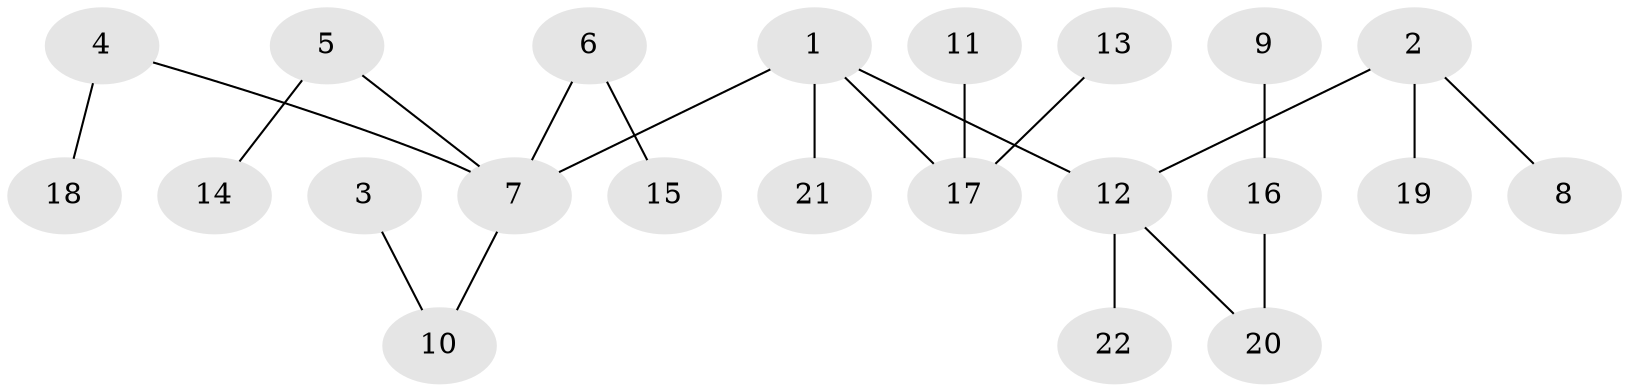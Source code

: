 // original degree distribution, {4: 0.05714285714285714, 5: 0.014285714285714285, 6: 0.014285714285714285, 2: 0.3, 3: 0.18571428571428572, 1: 0.42857142857142855}
// Generated by graph-tools (version 1.1) at 2025/37/03/04/25 23:37:29]
// undirected, 22 vertices, 21 edges
graph export_dot {
  node [color=gray90,style=filled];
  1;
  2;
  3;
  4;
  5;
  6;
  7;
  8;
  9;
  10;
  11;
  12;
  13;
  14;
  15;
  16;
  17;
  18;
  19;
  20;
  21;
  22;
  1 -- 7 [weight=1.0];
  1 -- 12 [weight=1.0];
  1 -- 17 [weight=1.0];
  1 -- 21 [weight=1.0];
  2 -- 8 [weight=1.0];
  2 -- 12 [weight=1.0];
  2 -- 19 [weight=1.0];
  3 -- 10 [weight=1.0];
  4 -- 7 [weight=1.0];
  4 -- 18 [weight=1.0];
  5 -- 7 [weight=1.0];
  5 -- 14 [weight=1.0];
  6 -- 7 [weight=1.0];
  6 -- 15 [weight=1.0];
  7 -- 10 [weight=1.0];
  9 -- 16 [weight=1.0];
  11 -- 17 [weight=1.0];
  12 -- 20 [weight=1.0];
  12 -- 22 [weight=1.0];
  13 -- 17 [weight=1.0];
  16 -- 20 [weight=1.0];
}
